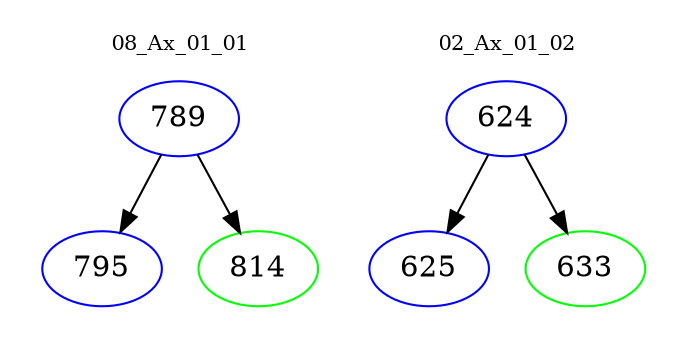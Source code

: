 digraph{
subgraph cluster_0 {
color = white
label = "08_Ax_01_01";
fontsize=10;
T0_789 [label="789", color="blue"]
T0_789 -> T0_795 [color="black"]
T0_795 [label="795", color="blue"]
T0_789 -> T0_814 [color="black"]
T0_814 [label="814", color="green"]
}
subgraph cluster_1 {
color = white
label = "02_Ax_01_02";
fontsize=10;
T1_624 [label="624", color="blue"]
T1_624 -> T1_625 [color="black"]
T1_625 [label="625", color="blue"]
T1_624 -> T1_633 [color="black"]
T1_633 [label="633", color="green"]
}
}
